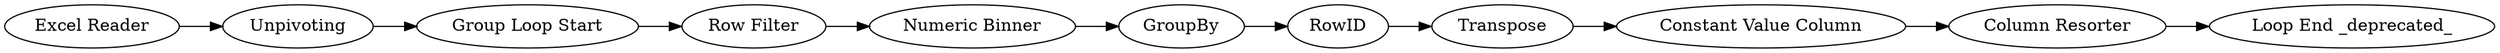 digraph {
	21 -> 23
	20 -> 30
	23 -> 25
	19 -> 22
	30 -> 28
	1 -> 29
	29 -> 19
	25 -> 20
	22 -> 21
	28 -> 26
	20 [label=Transpose]
	1 [label="Excel Reader"]
	22 [label="Row Filter"]
	29 [label=Unpivoting]
	28 [label="Column Resorter"]
	23 [label=GroupBy]
	21 [label="Numeric Binner"]
	26 [label="Loop End _deprecated_"]
	25 [label=RowID]
	30 [label="Constant Value Column"]
	19 [label="Group Loop Start"]
	rankdir=LR
}
